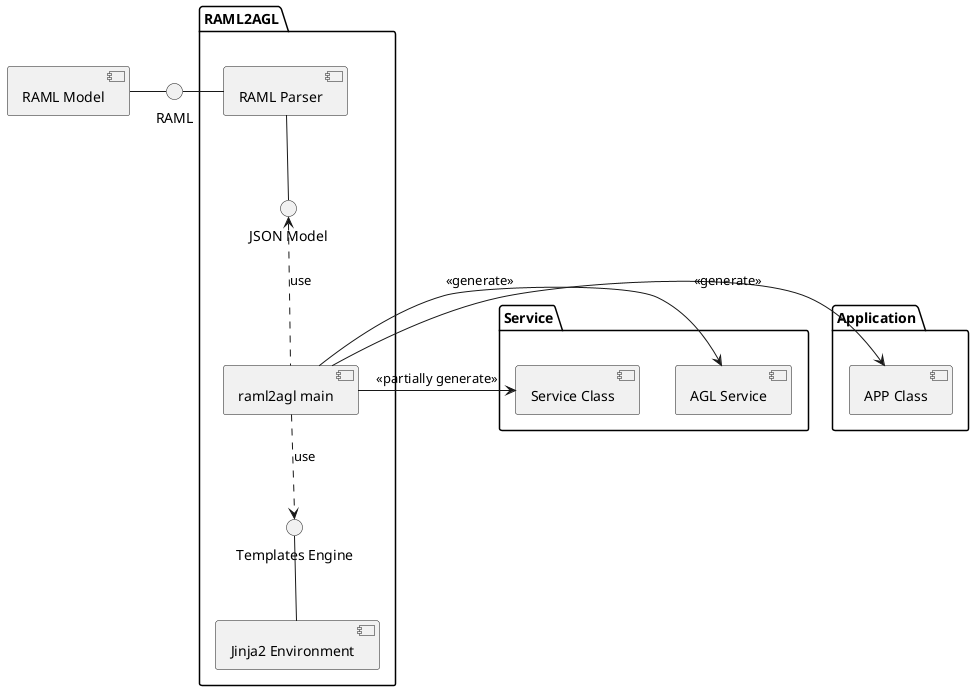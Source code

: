 @startuml
component "RAML Model" as model
interface "RAML" as raml

package "RAML2AGL" {
  component "RAML Parser" as parser
  component "raml2agl main" as main
  interface "JSON Model" as jmodel
  interface "Templates Engine" as jinja_tmp
  component "Jinja2 Environment" as jinja_env

  parser -left- raml
  parser -down- jmodel
  main .up.> jmodel : use
  main .down.> jinja_tmp : use
  jinja_env -up- jinja_tmp
}

package "Service" {
  component "AGL Service" as service
  component "Service Class" as service_class
}

package "Application" {
  component "APP Class" as app_class
}

model -right- raml
main -right-> service : <<generate>> 
main -right-> app_class : <<generate>>
main -right-> service_class : <<partially generate>>
@enduml
